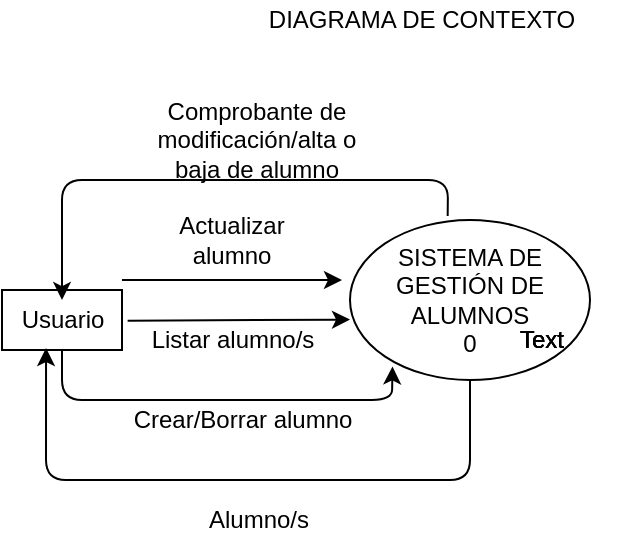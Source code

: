 <mxfile version="14.1.1" type="github">
  <diagram id="Bx-L0jIwDqUiYcygky1f" name="Page-1">
    <mxGraphModel dx="2250" dy="1282" grid="1" gridSize="10" guides="1" tooltips="1" connect="1" arrows="1" fold="1" page="1" pageScale="1" pageWidth="827" pageHeight="1169" math="0" shadow="0">
      <root>
        <mxCell id="0" />
        <mxCell id="1" parent="0" />
        <mxCell id="vtyYr72SYMMWC1jqy1DY-6" value="" style="rounded=0;whiteSpace=wrap;html=1;" vertex="1" parent="1">
          <mxGeometry x="180" y="165" width="60" height="30" as="geometry" />
        </mxCell>
        <mxCell id="vtyYr72SYMMWC1jqy1DY-1" value="SISTEMA DE GESTIÓN DE ALUMNOS&lt;br&gt;0" style="ellipse;whiteSpace=wrap;html=1;" vertex="1" parent="1">
          <mxGeometry x="354" y="130" width="120" height="80" as="geometry" />
        </mxCell>
        <mxCell id="vtyYr72SYMMWC1jqy1DY-2" value="" style="endArrow=classic;html=1;exitX=1.047;exitY=0.52;exitDx=0;exitDy=0;exitPerimeter=0;" edge="1" parent="1" source="vtyYr72SYMMWC1jqy1DY-4">
          <mxGeometry width="50" height="50" relative="1" as="geometry">
            <mxPoint x="284" y="179.8" as="sourcePoint" />
            <mxPoint x="354" y="179.8" as="targetPoint" />
          </mxGeometry>
        </mxCell>
        <mxCell id="vtyYr72SYMMWC1jqy1DY-4" value="Usuario" style="text;html=1;align=center;verticalAlign=middle;resizable=0;points=[];autosize=1;" vertex="1" parent="1">
          <mxGeometry x="180" y="170" width="60" height="20" as="geometry" />
        </mxCell>
        <mxCell id="vtyYr72SYMMWC1jqy1DY-5" value="Listar alumno/s" style="text;html=1;align=center;verticalAlign=middle;resizable=0;points=[];autosize=1;" vertex="1" parent="1">
          <mxGeometry x="245" y="180" width="100" height="20" as="geometry" />
        </mxCell>
        <mxCell id="vtyYr72SYMMWC1jqy1DY-7" value="" style="endArrow=classic;html=1;" edge="1" parent="1">
          <mxGeometry width="50" height="50" relative="1" as="geometry">
            <mxPoint x="240" y="160" as="sourcePoint" />
            <mxPoint x="350" y="160" as="targetPoint" />
          </mxGeometry>
        </mxCell>
        <mxCell id="vtyYr72SYMMWC1jqy1DY-8" value="Actualizar alumno" style="text;html=1;strokeColor=none;fillColor=none;align=center;verticalAlign=middle;whiteSpace=wrap;rounded=0;" vertex="1" parent="1">
          <mxGeometry x="275" y="130" width="40" height="20" as="geometry" />
        </mxCell>
        <mxCell id="vtyYr72SYMMWC1jqy1DY-11" value="" style="endArrow=classic;html=1;exitX=0.5;exitY=1;exitDx=0;exitDy=0;entryX=0.177;entryY=0.915;entryDx=0;entryDy=0;entryPerimeter=0;" edge="1" parent="1" source="vtyYr72SYMMWC1jqy1DY-6" target="vtyYr72SYMMWC1jqy1DY-1">
          <mxGeometry width="50" height="50" relative="1" as="geometry">
            <mxPoint x="420" y="230" as="sourcePoint" />
            <mxPoint x="210" y="210" as="targetPoint" />
            <Array as="points">
              <mxPoint x="210" y="220" />
              <mxPoint x="375" y="220" />
            </Array>
          </mxGeometry>
        </mxCell>
        <mxCell id="vtyYr72SYMMWC1jqy1DY-13" value="Crear/Borrar alumno" style="text;html=1;align=center;verticalAlign=middle;resizable=0;points=[];autosize=1;" vertex="1" parent="1">
          <mxGeometry x="240" y="220" width="120" height="20" as="geometry" />
        </mxCell>
        <mxCell id="vtyYr72SYMMWC1jqy1DY-14" value="" style="endArrow=classic;html=1;entryX=0.5;entryY=0.167;entryDx=0;entryDy=0;entryPerimeter=0;exitX=0.407;exitY=-0.025;exitDx=0;exitDy=0;exitPerimeter=0;" edge="1" parent="1" source="vtyYr72SYMMWC1jqy1DY-1" target="vtyYr72SYMMWC1jqy1DY-6">
          <mxGeometry width="50" height="50" relative="1" as="geometry">
            <mxPoint x="390" y="110" as="sourcePoint" />
            <mxPoint x="210" y="110" as="targetPoint" />
            <Array as="points">
              <mxPoint x="403" y="110" />
              <mxPoint x="210" y="110" />
            </Array>
          </mxGeometry>
        </mxCell>
        <mxCell id="vtyYr72SYMMWC1jqy1DY-16" value="Comprobante de modificación/alta o baja de alumno" style="text;html=1;strokeColor=none;fillColor=none;align=center;verticalAlign=middle;whiteSpace=wrap;rounded=0;" vertex="1" parent="1">
          <mxGeometry x="250" y="80" width="115" height="20" as="geometry" />
        </mxCell>
        <mxCell id="vtyYr72SYMMWC1jqy1DY-17" value="" style="endArrow=classic;html=1;entryX=0.367;entryY=0.967;entryDx=0;entryDy=0;entryPerimeter=0;" edge="1" parent="1" target="vtyYr72SYMMWC1jqy1DY-6">
          <mxGeometry width="50" height="50" relative="1" as="geometry">
            <mxPoint x="414" y="210" as="sourcePoint" />
            <mxPoint x="204" y="260" as="targetPoint" />
            <Array as="points">
              <mxPoint x="414" y="260" />
              <mxPoint x="202" y="260" />
            </Array>
          </mxGeometry>
        </mxCell>
        <mxCell id="vtyYr72SYMMWC1jqy1DY-18" value="Text" style="text;html=1;strokeColor=none;fillColor=none;align=center;verticalAlign=middle;whiteSpace=wrap;rounded=0;" vertex="1" parent="1">
          <mxGeometry x="430" y="180" width="40" height="20" as="geometry" />
        </mxCell>
        <mxCell id="vtyYr72SYMMWC1jqy1DY-19" value="Text" style="text;html=1;strokeColor=none;fillColor=none;align=center;verticalAlign=middle;whiteSpace=wrap;rounded=0;" vertex="1" parent="1">
          <mxGeometry x="430" y="180" width="40" height="20" as="geometry" />
        </mxCell>
        <mxCell id="vtyYr72SYMMWC1jqy1DY-20" value="Text" style="text;html=1;strokeColor=none;fillColor=none;align=center;verticalAlign=middle;whiteSpace=wrap;rounded=0;" vertex="1" parent="1">
          <mxGeometry x="430" y="180" width="40" height="20" as="geometry" />
        </mxCell>
        <mxCell id="vtyYr72SYMMWC1jqy1DY-21" value="Text" style="text;html=1;strokeColor=none;fillColor=none;align=center;verticalAlign=middle;whiteSpace=wrap;rounded=0;" vertex="1" parent="1">
          <mxGeometry x="430" y="180" width="40" height="20" as="geometry" />
        </mxCell>
        <mxCell id="vtyYr72SYMMWC1jqy1DY-23" value="Alumno/s" style="text;html=1;align=center;verticalAlign=middle;resizable=0;points=[];autosize=1;" vertex="1" parent="1">
          <mxGeometry x="272.5" y="270" width="70" height="20" as="geometry" />
        </mxCell>
        <mxCell id="vtyYr72SYMMWC1jqy1DY-24" value="DIAGRAMA DE CONTEXTO" style="text;html=1;strokeColor=none;fillColor=none;align=center;verticalAlign=middle;whiteSpace=wrap;rounded=0;" vertex="1" parent="1">
          <mxGeometry x="290" y="20" width="200" height="20" as="geometry" />
        </mxCell>
      </root>
    </mxGraphModel>
  </diagram>
</mxfile>
